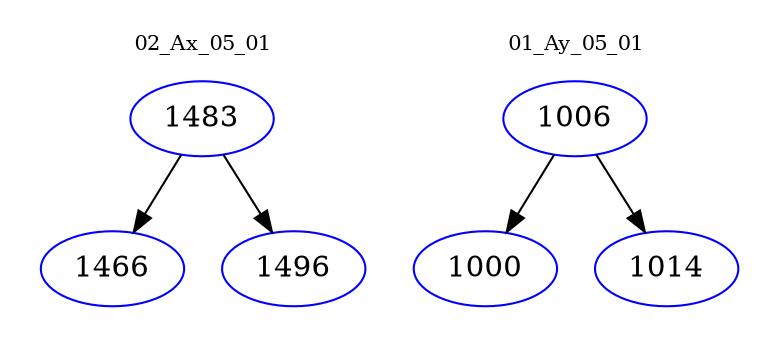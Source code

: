 digraph{
subgraph cluster_0 {
color = white
label = "02_Ax_05_01";
fontsize=10;
T0_1483 [label="1483", color="blue"]
T0_1483 -> T0_1466 [color="black"]
T0_1466 [label="1466", color="blue"]
T0_1483 -> T0_1496 [color="black"]
T0_1496 [label="1496", color="blue"]
}
subgraph cluster_1 {
color = white
label = "01_Ay_05_01";
fontsize=10;
T1_1006 [label="1006", color="blue"]
T1_1006 -> T1_1000 [color="black"]
T1_1000 [label="1000", color="blue"]
T1_1006 -> T1_1014 [color="black"]
T1_1014 [label="1014", color="blue"]
}
}
